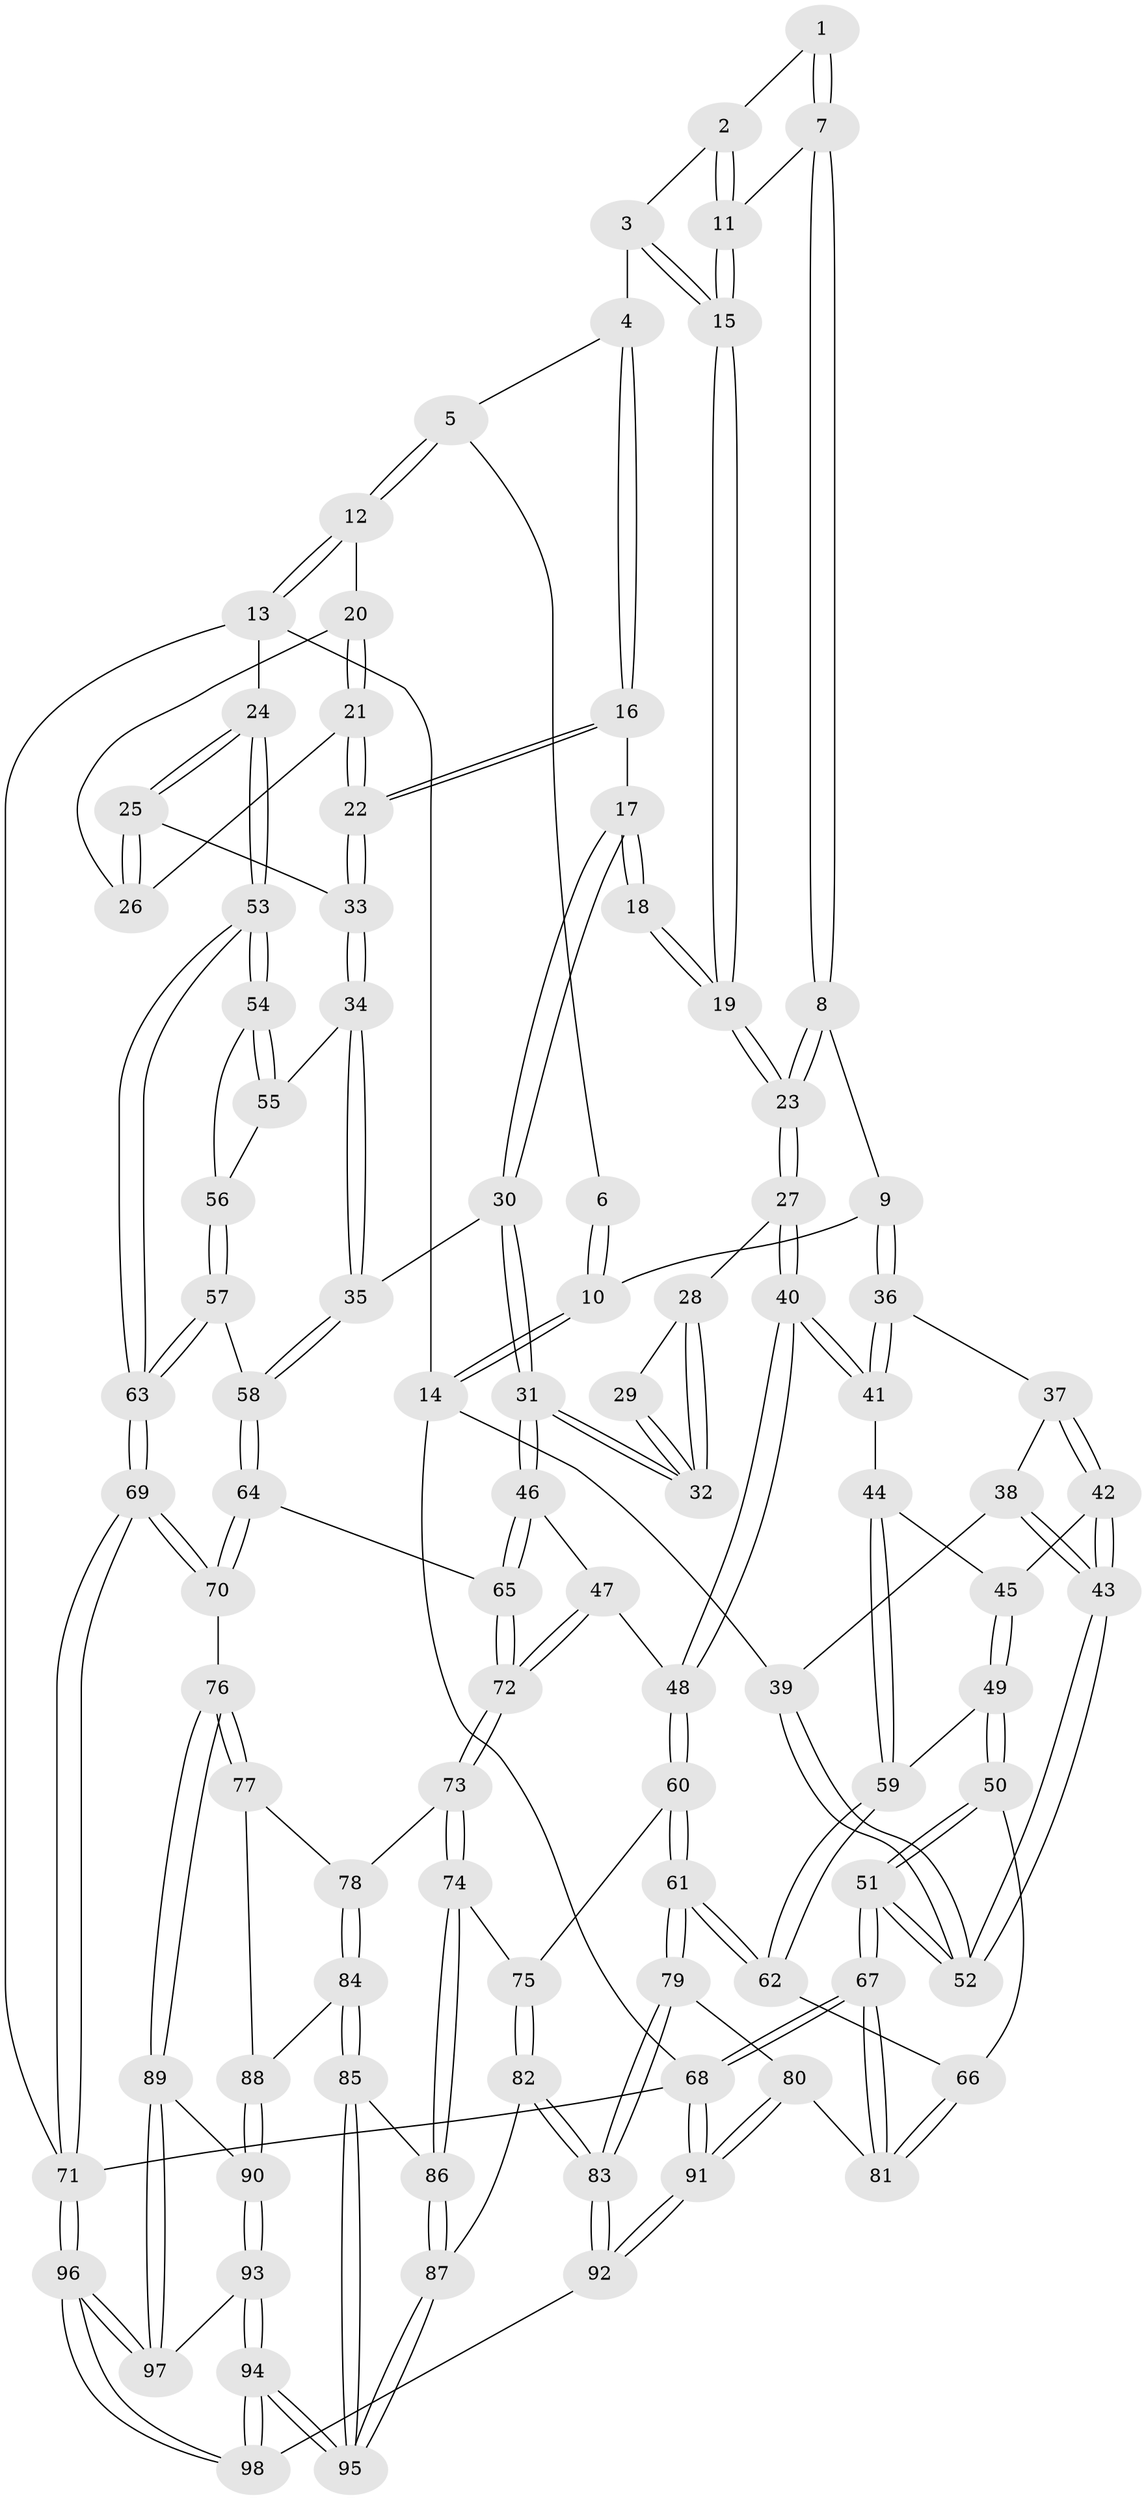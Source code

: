 // Generated by graph-tools (version 1.1) at 2025/51/03/09/25 03:51:04]
// undirected, 98 vertices, 242 edges
graph export_dot {
graph [start="1"]
  node [color=gray90,style=filled];
  1 [pos="+0.27684980529616277+0.023319922146396863"];
  2 [pos="+0.3826354566900075+0.02906217674583746"];
  3 [pos="+0.5881209054053995+0"];
  4 [pos="+0.5954517027012859+0"];
  5 [pos="+0.5999006928504281+0"];
  6 [pos="+0.13506794653689858+0"];
  7 [pos="+0.29543052637855644+0.08810191715928894"];
  8 [pos="+0.20688965043268512+0.19533140324758644"];
  9 [pos="+0.19381292699963956+0.20057919086133663"];
  10 [pos="+0+0"];
  11 [pos="+0.34164006031705635+0.10292877508625294"];
  12 [pos="+1+0"];
  13 [pos="+1+0"];
  14 [pos="+0+0"];
  15 [pos="+0.42607285857973115+0.15140118967128088"];
  16 [pos="+0.6754695078294705+0.13641066115361994"];
  17 [pos="+0.6499731802977932+0.16134085157105946"];
  18 [pos="+0.643398542994026+0.16475445721197937"];
  19 [pos="+0.43543094797220905+0.20970451210756946"];
  20 [pos="+0.938001357817439+0.04911204535663638"];
  21 [pos="+0.8105680098722657+0.18154853306541088"];
  22 [pos="+0.788472707460489+0.19840132292763096"];
  23 [pos="+0.4223516797486449+0.25399888729505704"];
  24 [pos="+1+0.3383883689735332"];
  25 [pos="+1+0.2796627802594146"];
  26 [pos="+0.9698950684801267+0.22024717042796224"];
  27 [pos="+0.4251789717445909+0.27404510651289643"];
  28 [pos="+0.44488738168782677+0.2817770784553639"];
  29 [pos="+0.5919706276147731+0.23812466285308112"];
  30 [pos="+0.6277429380519163+0.40267424369565347"];
  31 [pos="+0.6273067170829968+0.40287504016854153"];
  32 [pos="+0.5583677753206273+0.33832905220240816"];
  33 [pos="+0.811645944445254+0.31355895601807926"];
  34 [pos="+0.8073705851583725+0.32868714344217626"];
  35 [pos="+0.776322685569005+0.3782929660547952"];
  36 [pos="+0.17481257813026108+0.23727065711582374"];
  37 [pos="+0.14107354572294561+0.24915941016839674"];
  38 [pos="+0.12387628624687184+0.24924256332911507"];
  39 [pos="+0+0.04722951855731435"];
  40 [pos="+0.3627637192360727+0.38739510791120074"];
  41 [pos="+0.24689805351359792+0.37004690565353554"];
  42 [pos="+0.1006944454357183+0.3763656919411053"];
  43 [pos="+0+0.3735673389577835"];
  44 [pos="+0.19993523935796317+0.41650747133967786"];
  45 [pos="+0.11000820885813238+0.386451593144752"];
  46 [pos="+0.606705181423721+0.4410857449364553"];
  47 [pos="+0.4638137759250429+0.5208184109130722"];
  48 [pos="+0.414981194129397+0.5327229626225872"];
  49 [pos="+0.07882123681810932+0.479097606715685"];
  50 [pos="+0+0.5620356746884663"];
  51 [pos="+0+0.5689642469012401"];
  52 [pos="+0+0.4214333391043663"];
  53 [pos="+1+0.3998500236895493"];
  54 [pos="+1+0.4173102658632998"];
  55 [pos="+0.8922023904674647+0.37272985586755725"];
  56 [pos="+0.9303487714435266+0.45932943399782794"];
  57 [pos="+0.8728540439309638+0.504630127576577"];
  58 [pos="+0.8254651920504361+0.503496189827905"];
  59 [pos="+0.18819511332091618+0.4570680871299821"];
  60 [pos="+0.37922759180853227+0.6023821790841914"];
  61 [pos="+0.2740473083008497+0.6419109481061404"];
  62 [pos="+0.2289943303212377+0.6093747273610466"];
  63 [pos="+1+0.6879491588608178"];
  64 [pos="+0.8036558885733897+0.5570344663308496"];
  65 [pos="+0.6868618278532188+0.6042802505222064"];
  66 [pos="+0.053963852948813805+0.5857430360845592"];
  67 [pos="+0+0.7679802129644148"];
  68 [pos="+0+1"];
  69 [pos="+1+0.7806064935293109"];
  70 [pos="+0.9137471125283666+0.7526673525648594"];
  71 [pos="+1+1"];
  72 [pos="+0.6617303882692998+0.6515072991986801"];
  73 [pos="+0.6573903635683856+0.6784362025610401"];
  74 [pos="+0.5645718684958171+0.7219766281569311"];
  75 [pos="+0.3860290476115091+0.6102302666894077"];
  76 [pos="+0.8629779232948335+0.7731073278031747"];
  77 [pos="+0.7562162913602206+0.7455015936963294"];
  78 [pos="+0.6888289997465976+0.7111417594785441"];
  79 [pos="+0.25948851197340383+0.6825132688335975"];
  80 [pos="+0.20177328150708168+0.770107589231754"];
  81 [pos="+0.13644991883582647+0.7632951347153042"];
  82 [pos="+0.44468358511099765+0.8575904573282408"];
  83 [pos="+0.41489148448632046+0.8891918004796117"];
  84 [pos="+0.6527302476267361+0.8474940219872823"];
  85 [pos="+0.6206590743833853+0.8640506823832744"];
  86 [pos="+0.5635018411670851+0.7264416369638619"];
  87 [pos="+0.4721667304853133+0.8480978911135769"];
  88 [pos="+0.6937928494898186+0.8529111008044367"];
  89 [pos="+0.8251163883430592+0.8371575724901615"];
  90 [pos="+0.7442919746197594+0.887396144901252"];
  91 [pos="+0.23359147483373774+1"];
  92 [pos="+0.27246188480501426+1"];
  93 [pos="+0.7291270528888544+0.937195869993047"];
  94 [pos="+0.6252535389696863+1"];
  95 [pos="+0.6041349233645814+0.892646453281852"];
  96 [pos="+1+1"];
  97 [pos="+0.8407884010303392+0.9942396439045709"];
  98 [pos="+0.570979707187143+1"];
  1 -- 2;
  1 -- 7;
  1 -- 7;
  2 -- 3;
  2 -- 11;
  2 -- 11;
  3 -- 4;
  3 -- 15;
  3 -- 15;
  4 -- 5;
  4 -- 16;
  4 -- 16;
  5 -- 6;
  5 -- 12;
  5 -- 12;
  6 -- 10;
  6 -- 10;
  7 -- 8;
  7 -- 8;
  7 -- 11;
  8 -- 9;
  8 -- 23;
  8 -- 23;
  9 -- 10;
  9 -- 36;
  9 -- 36;
  10 -- 14;
  10 -- 14;
  11 -- 15;
  11 -- 15;
  12 -- 13;
  12 -- 13;
  12 -- 20;
  13 -- 14;
  13 -- 24;
  13 -- 71;
  14 -- 39;
  14 -- 68;
  15 -- 19;
  15 -- 19;
  16 -- 17;
  16 -- 22;
  16 -- 22;
  17 -- 18;
  17 -- 18;
  17 -- 30;
  17 -- 30;
  18 -- 19;
  18 -- 19;
  19 -- 23;
  19 -- 23;
  20 -- 21;
  20 -- 21;
  20 -- 26;
  21 -- 22;
  21 -- 22;
  21 -- 26;
  22 -- 33;
  22 -- 33;
  23 -- 27;
  23 -- 27;
  24 -- 25;
  24 -- 25;
  24 -- 53;
  24 -- 53;
  25 -- 26;
  25 -- 26;
  25 -- 33;
  27 -- 28;
  27 -- 40;
  27 -- 40;
  28 -- 29;
  28 -- 32;
  28 -- 32;
  29 -- 32;
  29 -- 32;
  30 -- 31;
  30 -- 31;
  30 -- 35;
  31 -- 32;
  31 -- 32;
  31 -- 46;
  31 -- 46;
  33 -- 34;
  33 -- 34;
  34 -- 35;
  34 -- 35;
  34 -- 55;
  35 -- 58;
  35 -- 58;
  36 -- 37;
  36 -- 41;
  36 -- 41;
  37 -- 38;
  37 -- 42;
  37 -- 42;
  38 -- 39;
  38 -- 43;
  38 -- 43;
  39 -- 52;
  39 -- 52;
  40 -- 41;
  40 -- 41;
  40 -- 48;
  40 -- 48;
  41 -- 44;
  42 -- 43;
  42 -- 43;
  42 -- 45;
  43 -- 52;
  43 -- 52;
  44 -- 45;
  44 -- 59;
  44 -- 59;
  45 -- 49;
  45 -- 49;
  46 -- 47;
  46 -- 65;
  46 -- 65;
  47 -- 48;
  47 -- 72;
  47 -- 72;
  48 -- 60;
  48 -- 60;
  49 -- 50;
  49 -- 50;
  49 -- 59;
  50 -- 51;
  50 -- 51;
  50 -- 66;
  51 -- 52;
  51 -- 52;
  51 -- 67;
  51 -- 67;
  53 -- 54;
  53 -- 54;
  53 -- 63;
  53 -- 63;
  54 -- 55;
  54 -- 55;
  54 -- 56;
  55 -- 56;
  56 -- 57;
  56 -- 57;
  57 -- 58;
  57 -- 63;
  57 -- 63;
  58 -- 64;
  58 -- 64;
  59 -- 62;
  59 -- 62;
  60 -- 61;
  60 -- 61;
  60 -- 75;
  61 -- 62;
  61 -- 62;
  61 -- 79;
  61 -- 79;
  62 -- 66;
  63 -- 69;
  63 -- 69;
  64 -- 65;
  64 -- 70;
  64 -- 70;
  65 -- 72;
  65 -- 72;
  66 -- 81;
  66 -- 81;
  67 -- 68;
  67 -- 68;
  67 -- 81;
  67 -- 81;
  68 -- 91;
  68 -- 91;
  68 -- 71;
  69 -- 70;
  69 -- 70;
  69 -- 71;
  69 -- 71;
  70 -- 76;
  71 -- 96;
  71 -- 96;
  72 -- 73;
  72 -- 73;
  73 -- 74;
  73 -- 74;
  73 -- 78;
  74 -- 75;
  74 -- 86;
  74 -- 86;
  75 -- 82;
  75 -- 82;
  76 -- 77;
  76 -- 77;
  76 -- 89;
  76 -- 89;
  77 -- 78;
  77 -- 88;
  78 -- 84;
  78 -- 84;
  79 -- 80;
  79 -- 83;
  79 -- 83;
  80 -- 81;
  80 -- 91;
  80 -- 91;
  82 -- 83;
  82 -- 83;
  82 -- 87;
  83 -- 92;
  83 -- 92;
  84 -- 85;
  84 -- 85;
  84 -- 88;
  85 -- 86;
  85 -- 95;
  85 -- 95;
  86 -- 87;
  86 -- 87;
  87 -- 95;
  87 -- 95;
  88 -- 90;
  88 -- 90;
  89 -- 90;
  89 -- 97;
  89 -- 97;
  90 -- 93;
  90 -- 93;
  91 -- 92;
  91 -- 92;
  92 -- 98;
  93 -- 94;
  93 -- 94;
  93 -- 97;
  94 -- 95;
  94 -- 95;
  94 -- 98;
  94 -- 98;
  96 -- 97;
  96 -- 97;
  96 -- 98;
  96 -- 98;
}
